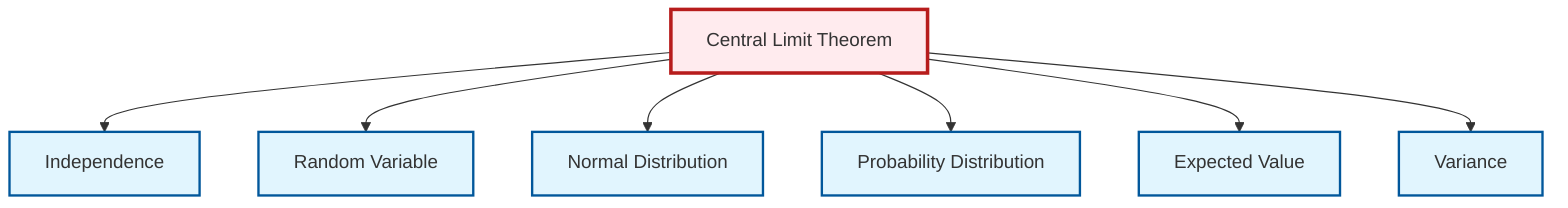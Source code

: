 graph TD
    classDef definition fill:#e1f5fe,stroke:#01579b,stroke-width:2px
    classDef theorem fill:#f3e5f5,stroke:#4a148c,stroke-width:2px
    classDef axiom fill:#fff3e0,stroke:#e65100,stroke-width:2px
    classDef example fill:#e8f5e9,stroke:#1b5e20,stroke-width:2px
    classDef current fill:#ffebee,stroke:#b71c1c,stroke-width:3px
    def-normal-distribution["Normal Distribution"]:::definition
    def-independence["Independence"]:::definition
    thm-central-limit["Central Limit Theorem"]:::theorem
    def-random-variable["Random Variable"]:::definition
    def-probability-distribution["Probability Distribution"]:::definition
    def-variance["Variance"]:::definition
    def-expectation["Expected Value"]:::definition
    thm-central-limit --> def-independence
    thm-central-limit --> def-random-variable
    thm-central-limit --> def-normal-distribution
    thm-central-limit --> def-probability-distribution
    thm-central-limit --> def-expectation
    thm-central-limit --> def-variance
    class thm-central-limit current